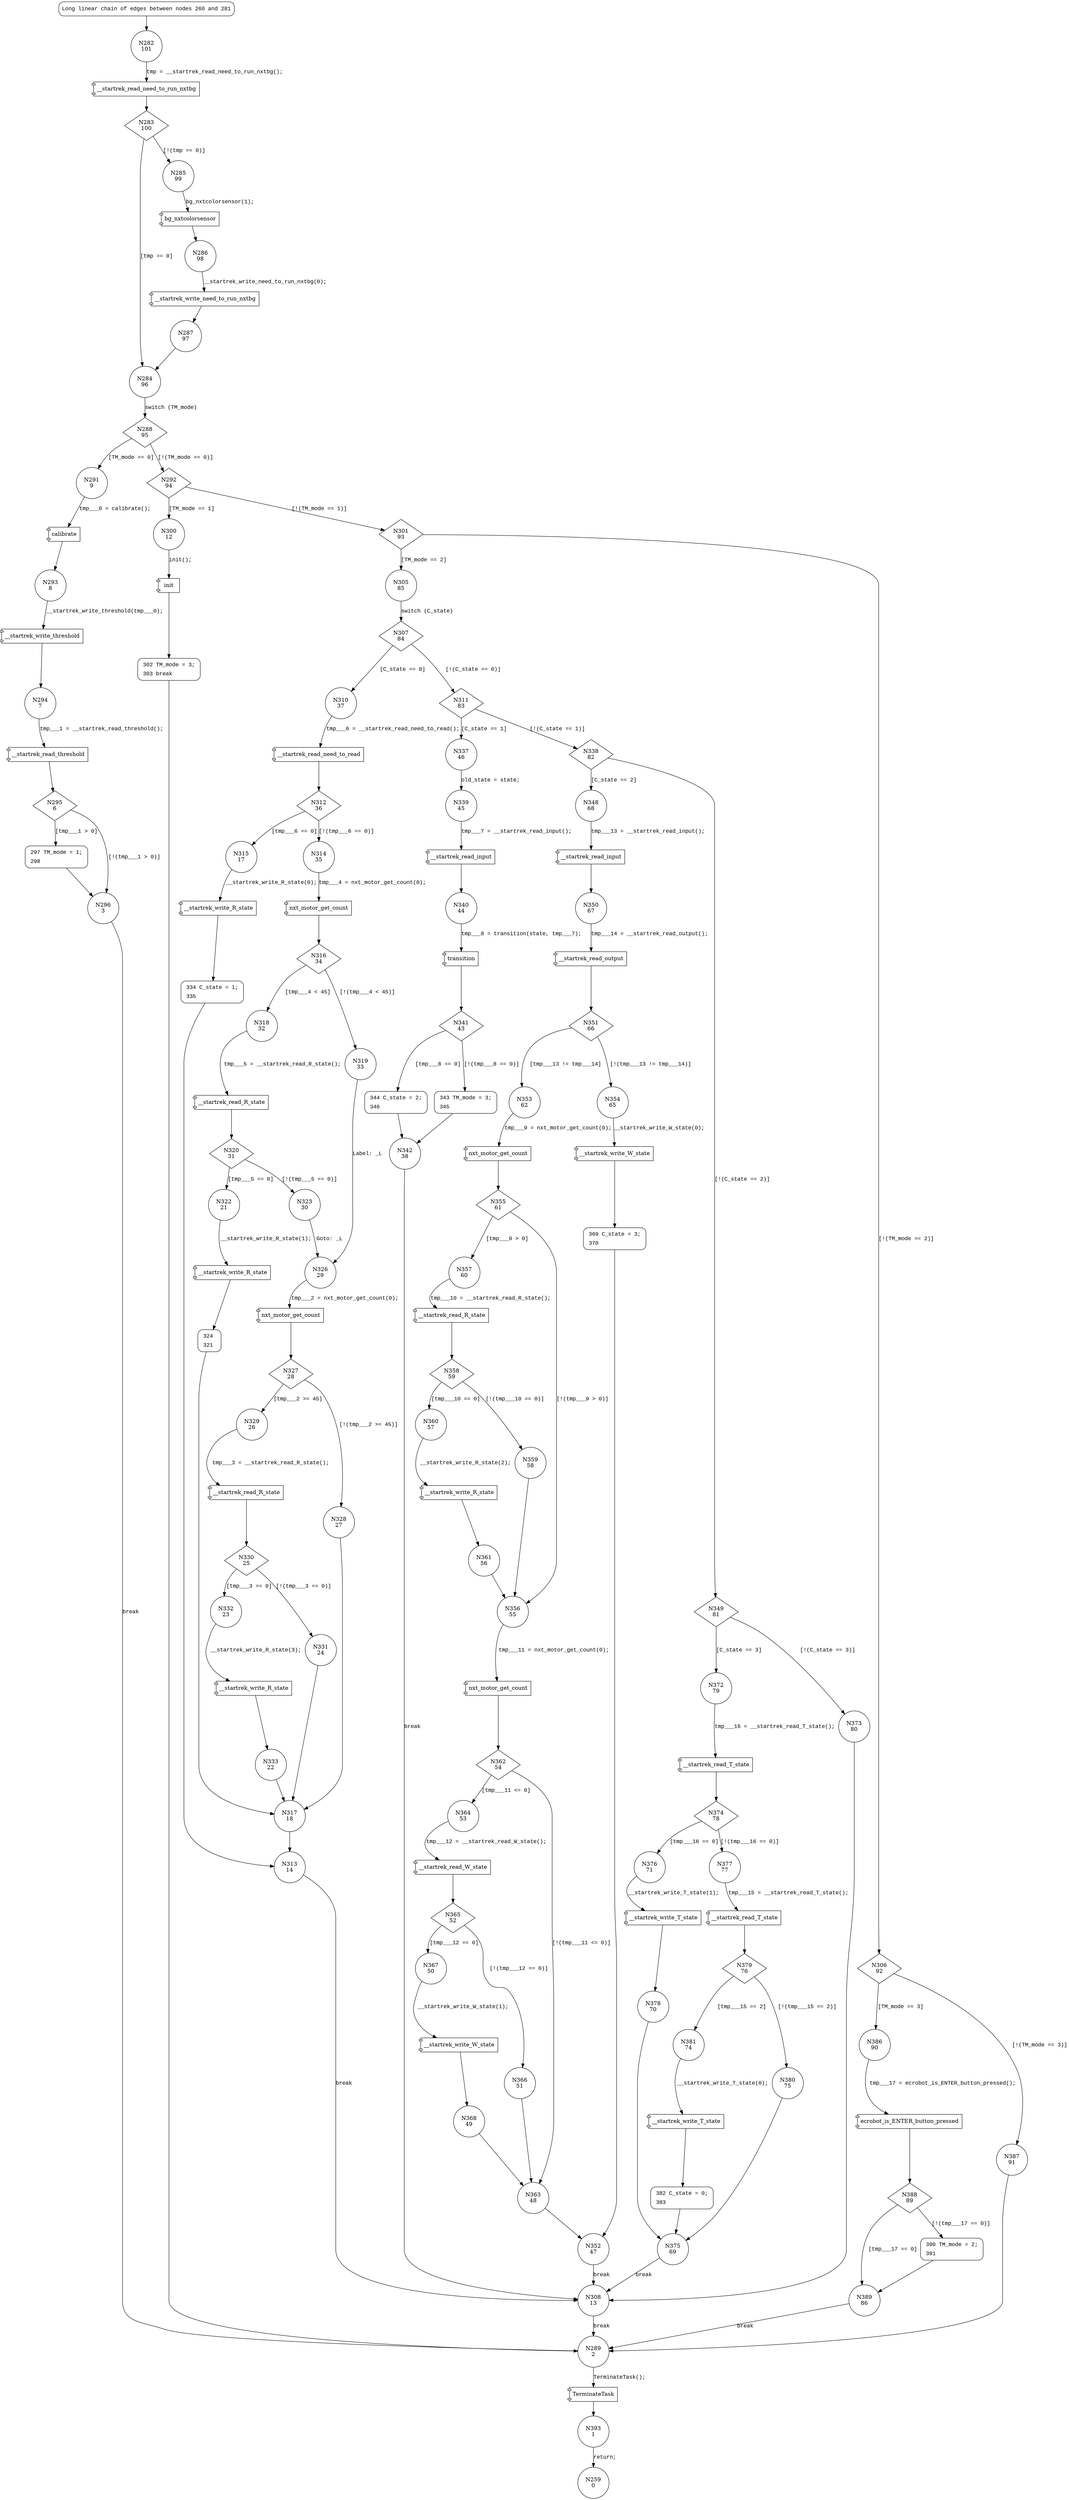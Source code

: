 digraph Controller {
282 [shape="circle" label="N282\n101"]
283 [shape="diamond" label="N283\n100"]
284 [shape="circle" label="N284\n96"]
285 [shape="circle" label="N285\n99"]
286 [shape="circle" label="N286\n98"]
287 [shape="circle" label="N287\n97"]
288 [shape="diamond" label="N288\n95"]
291 [shape="circle" label="N291\n9"]
292 [shape="diamond" label="N292\n94"]
300 [shape="circle" label="N300\n12"]
301 [shape="diamond" label="N301\n93"]
305 [shape="circle" label="N305\n85"]
306 [shape="diamond" label="N306\n92"]
386 [shape="circle" label="N386\n90"]
387 [shape="circle" label="N387\n91"]
289 [shape="circle" label="N289\n2"]
393 [shape="circle" label="N393\n1"]
388 [shape="diamond" label="N388\n89"]
389 [shape="circle" label="N389\n86"]
390 [shape="circle" label="N390\n88"]
307 [shape="diamond" label="N307\n84"]
310 [shape="circle" label="N310\n37"]
311 [shape="diamond" label="N311\n83"]
337 [shape="circle" label="N337\n46"]
338 [shape="diamond" label="N338\n82"]
348 [shape="circle" label="N348\n68"]
349 [shape="diamond" label="N349\n81"]
372 [shape="circle" label="N372\n79"]
373 [shape="circle" label="N373\n80"]
308 [shape="circle" label="N308\n13"]
374 [shape="diamond" label="N374\n78"]
376 [shape="circle" label="N376\n71"]
377 [shape="circle" label="N377\n77"]
379 [shape="diamond" label="N379\n76"]
381 [shape="circle" label="N381\n74"]
380 [shape="circle" label="N380\n75"]
375 [shape="circle" label="N375\n69"]
382 [shape="circle" label="N382\n73"]
378 [shape="circle" label="N378\n70"]
350 [shape="circle" label="N350\n67"]
351 [shape="diamond" label="N351\n66"]
353 [shape="circle" label="N353\n62"]
354 [shape="circle" label="N354\n65"]
369 [shape="circle" label="N369\n64"]
352 [shape="circle" label="N352\n47"]
355 [shape="diamond" label="N355\n61"]
357 [shape="circle" label="N357\n60"]
356 [shape="circle" label="N356\n55"]
362 [shape="diamond" label="N362\n54"]
364 [shape="circle" label="N364\n53"]
363 [shape="circle" label="N363\n48"]
365 [shape="diamond" label="N365\n52"]
367 [shape="circle" label="N367\n50"]
366 [shape="circle" label="N366\n51"]
368 [shape="circle" label="N368\n49"]
358 [shape="diamond" label="N358\n59"]
360 [shape="circle" label="N360\n57"]
359 [shape="circle" label="N359\n58"]
361 [shape="circle" label="N361\n56"]
339 [shape="circle" label="N339\n45"]
340 [shape="circle" label="N340\n44"]
341 [shape="diamond" label="N341\n43"]
344 [shape="circle" label="N344\n40"]
343 [shape="circle" label="N343\n42"]
342 [shape="circle" label="N342\n38"]
312 [shape="diamond" label="N312\n36"]
315 [shape="circle" label="N315\n17"]
314 [shape="circle" label="N314\n35"]
316 [shape="diamond" label="N316\n34"]
318 [shape="circle" label="N318\n32"]
319 [shape="circle" label="N319\n33"]
326 [shape="circle" label="N326\n29"]
327 [shape="diamond" label="N327\n28"]
329 [shape="circle" label="N329\n26"]
328 [shape="circle" label="N328\n27"]
317 [shape="circle" label="N317\n18"]
313 [shape="circle" label="N313\n14"]
330 [shape="diamond" label="N330\n25"]
332 [shape="circle" label="N332\n23"]
331 [shape="circle" label="N331\n24"]
333 [shape="circle" label="N333\n22"]
320 [shape="diamond" label="N320\n31"]
322 [shape="circle" label="N322\n21"]
323 [shape="circle" label="N323\n30"]
324 [shape="circle" label="N324\n20"]
334 [shape="circle" label="N334\n16"]
302 [shape="circle" label="N302\n11"]
293 [shape="circle" label="N293\n8"]
294 [shape="circle" label="N294\n7"]
295 [shape="diamond" label="N295\n6"]
297 [shape="circle" label="N297\n5"]
296 [shape="circle" label="N296\n3"]
259 [shape="circle" label="N259\n0"]
260 [style="filled,bold" penwidth="1" fillcolor="white" fontname="Courier New" shape="Mrecord" label="Long linear chain of edges between nodes 260 and 281"]
260 -> 282[label=""]
390 [style="filled,bold" penwidth="1" fillcolor="white" fontname="Courier New" shape="Mrecord" label=<<table border="0" cellborder="0" cellpadding="3" bgcolor="white"><tr><td align="right">390</td><td align="left">TM_mode = 2;</td></tr><tr><td align="right">391</td><td align="left"></td></tr></table>>]
390 -> 389[label=""]
382 [style="filled,bold" penwidth="1" fillcolor="white" fontname="Courier New" shape="Mrecord" label=<<table border="0" cellborder="0" cellpadding="3" bgcolor="white"><tr><td align="right">382</td><td align="left">C_state = 0;</td></tr><tr><td align="right">383</td><td align="left"></td></tr></table>>]
382 -> 375[label=""]
369 [style="filled,bold" penwidth="1" fillcolor="white" fontname="Courier New" shape="Mrecord" label=<<table border="0" cellborder="0" cellpadding="3" bgcolor="white"><tr><td align="right">369</td><td align="left">C_state = 3;</td></tr><tr><td align="right">370</td><td align="left"></td></tr></table>>]
369 -> 352[label=""]
343 [style="filled,bold" penwidth="1" fillcolor="white" fontname="Courier New" shape="Mrecord" label=<<table border="0" cellborder="0" cellpadding="3" bgcolor="white"><tr><td align="right">343</td><td align="left">TM_mode = 3;</td></tr><tr><td align="right">345</td><td align="left"></td></tr></table>>]
343 -> 342[label=""]
344 [style="filled,bold" penwidth="1" fillcolor="white" fontname="Courier New" shape="Mrecord" label=<<table border="0" cellborder="0" cellpadding="3" bgcolor="white"><tr><td align="right">344</td><td align="left">C_state = 2;</td></tr><tr><td align="right">346</td><td align="left"></td></tr></table>>]
344 -> 342[label=""]
324 [style="filled,bold" penwidth="1" fillcolor="white" fontname="Courier New" shape="Mrecord" label=<<table border="0" cellborder="0" cellpadding="3" bgcolor="white"><tr><td align="right">324</td><td align="left"></td></tr><tr><td align="right">321</td><td align="left"></td></tr></table>>]
324 -> 317[label=""]
334 [style="filled,bold" penwidth="1" fillcolor="white" fontname="Courier New" shape="Mrecord" label=<<table border="0" cellborder="0" cellpadding="3" bgcolor="white"><tr><td align="right">334</td><td align="left">C_state = 1;</td></tr><tr><td align="right">335</td><td align="left"></td></tr></table>>]
334 -> 313[label=""]
302 [style="filled,bold" penwidth="1" fillcolor="white" fontname="Courier New" shape="Mrecord" label=<<table border="0" cellborder="0" cellpadding="3" bgcolor="white"><tr><td align="right">302</td><td align="left">TM_mode = 3;</td></tr><tr><td align="right">303</td><td align="left">break</td></tr></table>>]
302 -> 289[label=""]
297 [style="filled,bold" penwidth="1" fillcolor="white" fontname="Courier New" shape="Mrecord" label=<<table border="0" cellborder="0" cellpadding="3" bgcolor="white"><tr><td align="right">297</td><td align="left">TM_mode = 1;</td></tr><tr><td align="right">298</td><td align="left"></td></tr></table>>]
297 -> 296[label=""]
100305 [shape="component" label="__startrek_read_need_to_run_nxtbg"]
282 -> 100305 [label="tmp = __startrek_read_need_to_run_nxtbg();" fontname="Courier New"]
100305 -> 283 [label="" fontname="Courier New"]
283 -> 284 [label="[tmp == 0]" fontname="Courier New"]
283 -> 285 [label="[!(tmp == 0)]" fontname="Courier New"]
100306 [shape="component" label="bg_nxtcolorsensor"]
285 -> 100306 [label="bg_nxtcolorsensor(1);" fontname="Courier New"]
100306 -> 286 [label="" fontname="Courier New"]
100307 [shape="component" label="__startrek_write_need_to_run_nxtbg"]
286 -> 100307 [label="__startrek_write_need_to_run_nxtbg(0);" fontname="Courier New"]
100307 -> 287 [label="" fontname="Courier New"]
284 -> 288 [label="switch (TM_mode)" fontname="Courier New"]
288 -> 291 [label="[TM_mode == 0]" fontname="Courier New"]
288 -> 292 [label="[!(TM_mode == 0)]" fontname="Courier New"]
292 -> 300 [label="[TM_mode == 1]" fontname="Courier New"]
292 -> 301 [label="[!(TM_mode == 1)]" fontname="Courier New"]
301 -> 305 [label="[TM_mode == 2]" fontname="Courier New"]
301 -> 306 [label="[!(TM_mode == 2)]" fontname="Courier New"]
306 -> 386 [label="[TM_mode == 3]" fontname="Courier New"]
306 -> 387 [label="[!(TM_mode == 3)]" fontname="Courier New"]
100308 [shape="component" label="TerminateTask"]
289 -> 100308 [label="TerminateTask();" fontname="Courier New"]
100308 -> 393 [label="" fontname="Courier New"]
100309 [shape="component" label="ecrobot_is_ENTER_button_pressed"]
386 -> 100309 [label="tmp___17 = ecrobot_is_ENTER_button_pressed();" fontname="Courier New"]
100309 -> 388 [label="" fontname="Courier New"]
388 -> 389 [label="[tmp___17 == 0]" fontname="Courier New"]
388 -> 390 [label="[!(tmp___17 == 0)]" fontname="Courier New"]
389 -> 289 [label="break" fontname="Courier New"]
307 -> 310 [label="[C_state == 0]" fontname="Courier New"]
307 -> 311 [label="[!(C_state == 0)]" fontname="Courier New"]
311 -> 337 [label="[C_state == 1]" fontname="Courier New"]
311 -> 338 [label="[!(C_state == 1)]" fontname="Courier New"]
338 -> 348 [label="[C_state == 2]" fontname="Courier New"]
338 -> 349 [label="[!(C_state == 2)]" fontname="Courier New"]
349 -> 372 [label="[C_state == 3]" fontname="Courier New"]
349 -> 373 [label="[!(C_state == 3)]" fontname="Courier New"]
308 -> 289 [label="break" fontname="Courier New"]
100310 [shape="component" label="__startrek_read_T_state"]
372 -> 100310 [label="tmp___16 = __startrek_read_T_state();" fontname="Courier New"]
100310 -> 374 [label="" fontname="Courier New"]
374 -> 376 [label="[tmp___16 == 0]" fontname="Courier New"]
374 -> 377 [label="[!(tmp___16 == 0)]" fontname="Courier New"]
100311 [shape="component" label="__startrek_read_T_state"]
377 -> 100311 [label="tmp___15 = __startrek_read_T_state();" fontname="Courier New"]
100311 -> 379 [label="" fontname="Courier New"]
379 -> 381 [label="[tmp___15 == 2]" fontname="Courier New"]
379 -> 380 [label="[!(tmp___15 == 2)]" fontname="Courier New"]
375 -> 308 [label="break" fontname="Courier New"]
100312 [shape="component" label="__startrek_write_T_state"]
381 -> 100312 [label="__startrek_write_T_state(0);" fontname="Courier New"]
100312 -> 382 [label="" fontname="Courier New"]
100313 [shape="component" label="__startrek_write_T_state"]
376 -> 100313 [label="__startrek_write_T_state(1);" fontname="Courier New"]
100313 -> 378 [label="" fontname="Courier New"]
100314 [shape="component" label="__startrek_read_input"]
348 -> 100314 [label="tmp___13 = __startrek_read_input();" fontname="Courier New"]
100314 -> 350 [label="" fontname="Courier New"]
100315 [shape="component" label="__startrek_read_output"]
350 -> 100315 [label="tmp___14 = __startrek_read_output();" fontname="Courier New"]
100315 -> 351 [label="" fontname="Courier New"]
351 -> 353 [label="[tmp___13 != tmp___14]" fontname="Courier New"]
351 -> 354 [label="[!(tmp___13 != tmp___14)]" fontname="Courier New"]
100316 [shape="component" label="__startrek_write_W_state"]
354 -> 100316 [label="__startrek_write_W_state(0);" fontname="Courier New"]
100316 -> 369 [label="" fontname="Courier New"]
352 -> 308 [label="break" fontname="Courier New"]
100317 [shape="component" label="nxt_motor_get_count"]
353 -> 100317 [label="tmp___9 = nxt_motor_get_count(0);" fontname="Courier New"]
100317 -> 355 [label="" fontname="Courier New"]
355 -> 357 [label="[tmp___9 > 0]" fontname="Courier New"]
355 -> 356 [label="[!(tmp___9 > 0)]" fontname="Courier New"]
100318 [shape="component" label="nxt_motor_get_count"]
356 -> 100318 [label="tmp___11 = nxt_motor_get_count(0);" fontname="Courier New"]
100318 -> 362 [label="" fontname="Courier New"]
362 -> 364 [label="[tmp___11 <= 0]" fontname="Courier New"]
362 -> 363 [label="[!(tmp___11 <= 0)]" fontname="Courier New"]
363 -> 352 [label="" fontname="Courier New"]
100319 [shape="component" label="__startrek_read_W_state"]
364 -> 100319 [label="tmp___12 = __startrek_read_W_state();" fontname="Courier New"]
100319 -> 365 [label="" fontname="Courier New"]
365 -> 367 [label="[tmp___12 == 0]" fontname="Courier New"]
365 -> 366 [label="[!(tmp___12 == 0)]" fontname="Courier New"]
100320 [shape="component" label="__startrek_write_W_state"]
367 -> 100320 [label="__startrek_write_W_state(1);" fontname="Courier New"]
100320 -> 368 [label="" fontname="Courier New"]
100321 [shape="component" label="__startrek_read_R_state"]
357 -> 100321 [label="tmp___10 = __startrek_read_R_state();" fontname="Courier New"]
100321 -> 358 [label="" fontname="Courier New"]
358 -> 360 [label="[tmp___10 == 0]" fontname="Courier New"]
358 -> 359 [label="[!(tmp___10 == 0)]" fontname="Courier New"]
100322 [shape="component" label="__startrek_write_R_state"]
360 -> 100322 [label="__startrek_write_R_state(2);" fontname="Courier New"]
100322 -> 361 [label="" fontname="Courier New"]
337 -> 339 [label="old_state = state;" fontname="Courier New"]
100323 [shape="component" label="__startrek_read_input"]
339 -> 100323 [label="tmp___7 = __startrek_read_input();" fontname="Courier New"]
100323 -> 340 [label="" fontname="Courier New"]
100324 [shape="component" label="transition"]
340 -> 100324 [label="tmp___8 = transition(state, tmp___7);" fontname="Courier New"]
100324 -> 341 [label="" fontname="Courier New"]
341 -> 344 [label="[tmp___8 == 0]" fontname="Courier New"]
341 -> 343 [label="[!(tmp___8 == 0)]" fontname="Courier New"]
342 -> 308 [label="break" fontname="Courier New"]
100325 [shape="component" label="__startrek_read_need_to_read"]
310 -> 100325 [label="tmp___6 = __startrek_read_need_to_read();" fontname="Courier New"]
100325 -> 312 [label="" fontname="Courier New"]
312 -> 315 [label="[tmp___6 == 0]" fontname="Courier New"]
312 -> 314 [label="[!(tmp___6 == 0)]" fontname="Courier New"]
100326 [shape="component" label="nxt_motor_get_count"]
314 -> 100326 [label="tmp___4 = nxt_motor_get_count(0);" fontname="Courier New"]
100326 -> 316 [label="" fontname="Courier New"]
316 -> 318 [label="[tmp___4 < 45]" fontname="Courier New"]
316 -> 319 [label="[!(tmp___4 < 45)]" fontname="Courier New"]
100327 [shape="component" label="nxt_motor_get_count"]
326 -> 100327 [label="tmp___2 = nxt_motor_get_count(0);" fontname="Courier New"]
100327 -> 327 [label="" fontname="Courier New"]
327 -> 329 [label="[tmp___2 >= 45]" fontname="Courier New"]
327 -> 328 [label="[!(tmp___2 >= 45)]" fontname="Courier New"]
317 -> 313 [label="" fontname="Courier New"]
313 -> 308 [label="break" fontname="Courier New"]
100328 [shape="component" label="__startrek_read_R_state"]
329 -> 100328 [label="tmp___3 = __startrek_read_R_state();" fontname="Courier New"]
100328 -> 330 [label="" fontname="Courier New"]
330 -> 332 [label="[tmp___3 == 0]" fontname="Courier New"]
330 -> 331 [label="[!(tmp___3 == 0)]" fontname="Courier New"]
100329 [shape="component" label="__startrek_write_R_state"]
332 -> 100329 [label="__startrek_write_R_state(3);" fontname="Courier New"]
100329 -> 333 [label="" fontname="Courier New"]
100330 [shape="component" label="__startrek_read_R_state"]
318 -> 100330 [label="tmp___5 = __startrek_read_R_state();" fontname="Courier New"]
100330 -> 320 [label="" fontname="Courier New"]
320 -> 322 [label="[tmp___5 == 0]" fontname="Courier New"]
320 -> 323 [label="[!(tmp___5 == 0)]" fontname="Courier New"]
100331 [shape="component" label="__startrek_write_R_state"]
322 -> 100331 [label="__startrek_write_R_state(1);" fontname="Courier New"]
100331 -> 324 [label="" fontname="Courier New"]
100332 [shape="component" label="__startrek_write_R_state"]
315 -> 100332 [label="__startrek_write_R_state(0);" fontname="Courier New"]
100332 -> 334 [label="" fontname="Courier New"]
100333 [shape="component" label="init"]
300 -> 100333 [label="init();" fontname="Courier New"]
100333 -> 302 [label="" fontname="Courier New"]
100334 [shape="component" label="calibrate"]
291 -> 100334 [label="tmp___0 = calibrate();" fontname="Courier New"]
100334 -> 293 [label="" fontname="Courier New"]
100335 [shape="component" label="__startrek_write_threshold"]
293 -> 100335 [label="__startrek_write_threshold(tmp___0);" fontname="Courier New"]
100335 -> 294 [label="" fontname="Courier New"]
100336 [shape="component" label="__startrek_read_threshold"]
294 -> 100336 [label="tmp___1 = __startrek_read_threshold();" fontname="Courier New"]
100336 -> 295 [label="" fontname="Courier New"]
295 -> 297 [label="[tmp___1 > 0]" fontname="Courier New"]
295 -> 296 [label="[!(tmp___1 > 0)]" fontname="Courier New"]
296 -> 289 [label="break" fontname="Courier New"]
287 -> 284 [label="" fontname="Courier New"]
387 -> 289 [label="" fontname="Courier New"]
393 -> 259 [label="return;" fontname="Courier New"]
305 -> 307 [label="switch (C_state)" fontname="Courier New"]
373 -> 308 [label="" fontname="Courier New"]
380 -> 375 [label="" fontname="Courier New"]
378 -> 375 [label="" fontname="Courier New"]
366 -> 363 [label="" fontname="Courier New"]
368 -> 363 [label="" fontname="Courier New"]
359 -> 356 [label="" fontname="Courier New"]
361 -> 356 [label="" fontname="Courier New"]
319 -> 326 [label="Label: _L" fontname="Courier New"]
328 -> 317 [label="" fontname="Courier New"]
331 -> 317 [label="" fontname="Courier New"]
333 -> 317 [label="" fontname="Courier New"]
323 -> 326 [label="Goto: _L" fontname="Courier New"]
}